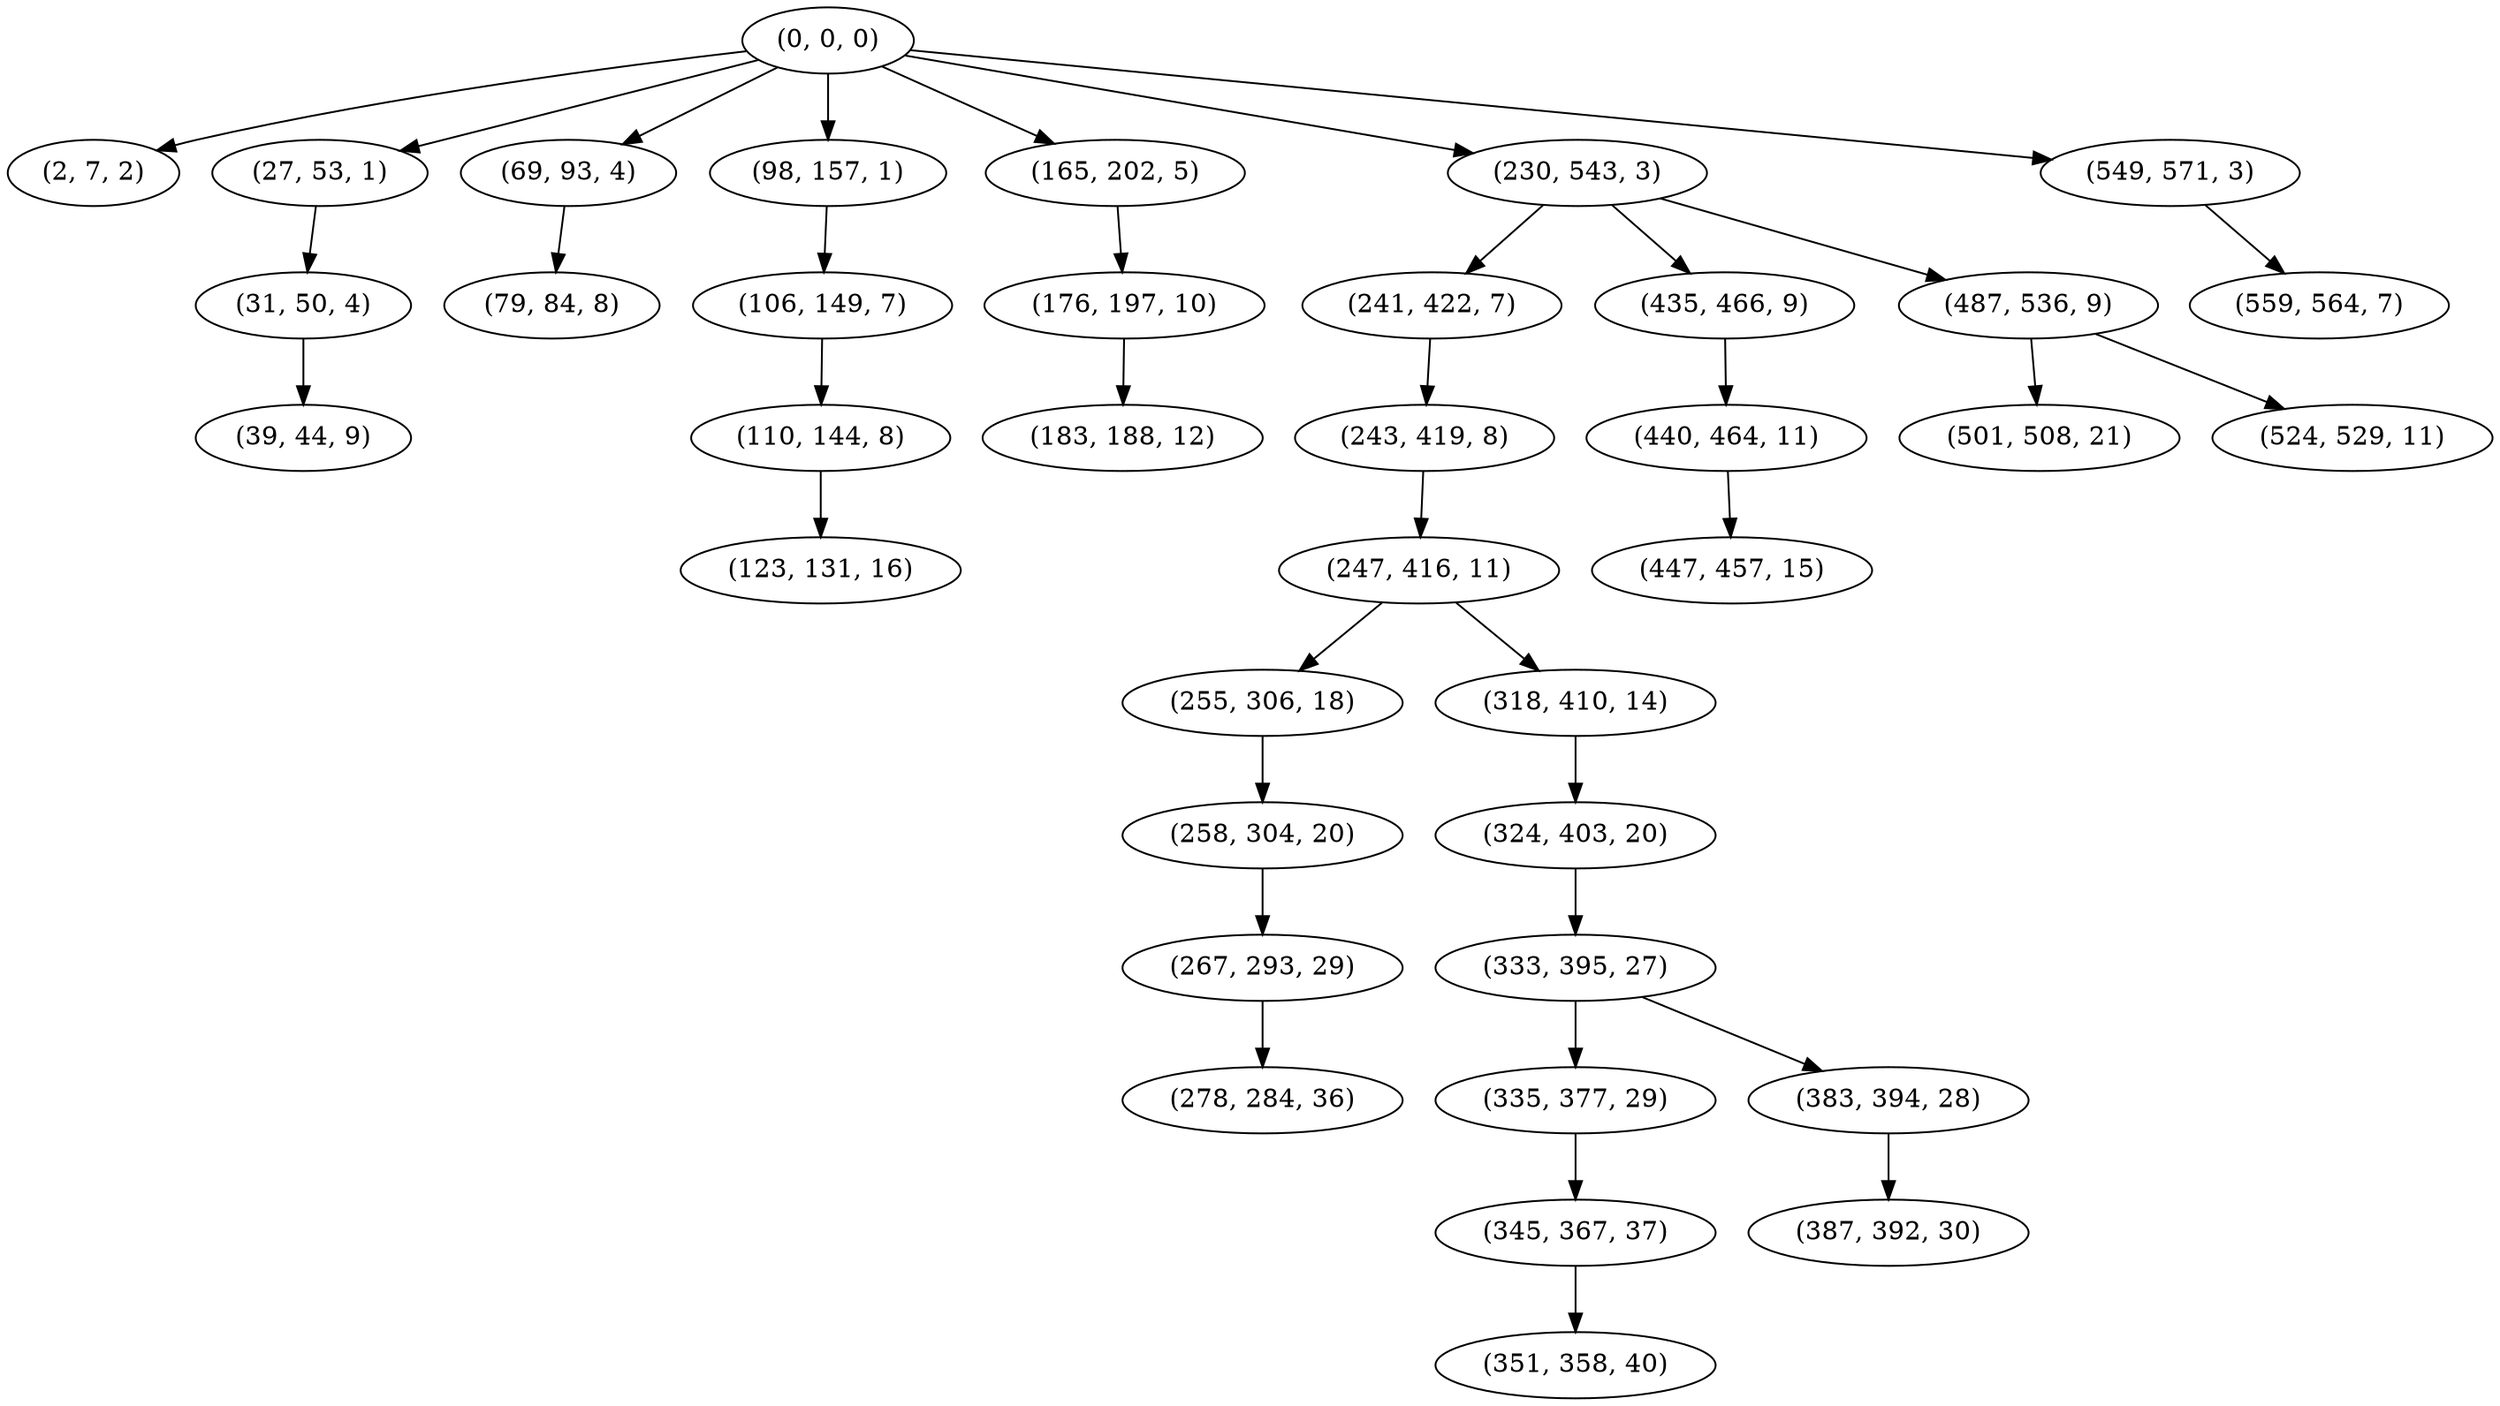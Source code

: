 digraph tree {
    "(0, 0, 0)";
    "(2, 7, 2)";
    "(27, 53, 1)";
    "(31, 50, 4)";
    "(39, 44, 9)";
    "(69, 93, 4)";
    "(79, 84, 8)";
    "(98, 157, 1)";
    "(106, 149, 7)";
    "(110, 144, 8)";
    "(123, 131, 16)";
    "(165, 202, 5)";
    "(176, 197, 10)";
    "(183, 188, 12)";
    "(230, 543, 3)";
    "(241, 422, 7)";
    "(243, 419, 8)";
    "(247, 416, 11)";
    "(255, 306, 18)";
    "(258, 304, 20)";
    "(267, 293, 29)";
    "(278, 284, 36)";
    "(318, 410, 14)";
    "(324, 403, 20)";
    "(333, 395, 27)";
    "(335, 377, 29)";
    "(345, 367, 37)";
    "(351, 358, 40)";
    "(383, 394, 28)";
    "(387, 392, 30)";
    "(435, 466, 9)";
    "(440, 464, 11)";
    "(447, 457, 15)";
    "(487, 536, 9)";
    "(501, 508, 21)";
    "(524, 529, 11)";
    "(549, 571, 3)";
    "(559, 564, 7)";
    "(0, 0, 0)" -> "(2, 7, 2)";
    "(0, 0, 0)" -> "(27, 53, 1)";
    "(0, 0, 0)" -> "(69, 93, 4)";
    "(0, 0, 0)" -> "(98, 157, 1)";
    "(0, 0, 0)" -> "(165, 202, 5)";
    "(0, 0, 0)" -> "(230, 543, 3)";
    "(0, 0, 0)" -> "(549, 571, 3)";
    "(27, 53, 1)" -> "(31, 50, 4)";
    "(31, 50, 4)" -> "(39, 44, 9)";
    "(69, 93, 4)" -> "(79, 84, 8)";
    "(98, 157, 1)" -> "(106, 149, 7)";
    "(106, 149, 7)" -> "(110, 144, 8)";
    "(110, 144, 8)" -> "(123, 131, 16)";
    "(165, 202, 5)" -> "(176, 197, 10)";
    "(176, 197, 10)" -> "(183, 188, 12)";
    "(230, 543, 3)" -> "(241, 422, 7)";
    "(230, 543, 3)" -> "(435, 466, 9)";
    "(230, 543, 3)" -> "(487, 536, 9)";
    "(241, 422, 7)" -> "(243, 419, 8)";
    "(243, 419, 8)" -> "(247, 416, 11)";
    "(247, 416, 11)" -> "(255, 306, 18)";
    "(247, 416, 11)" -> "(318, 410, 14)";
    "(255, 306, 18)" -> "(258, 304, 20)";
    "(258, 304, 20)" -> "(267, 293, 29)";
    "(267, 293, 29)" -> "(278, 284, 36)";
    "(318, 410, 14)" -> "(324, 403, 20)";
    "(324, 403, 20)" -> "(333, 395, 27)";
    "(333, 395, 27)" -> "(335, 377, 29)";
    "(333, 395, 27)" -> "(383, 394, 28)";
    "(335, 377, 29)" -> "(345, 367, 37)";
    "(345, 367, 37)" -> "(351, 358, 40)";
    "(383, 394, 28)" -> "(387, 392, 30)";
    "(435, 466, 9)" -> "(440, 464, 11)";
    "(440, 464, 11)" -> "(447, 457, 15)";
    "(487, 536, 9)" -> "(501, 508, 21)";
    "(487, 536, 9)" -> "(524, 529, 11)";
    "(549, 571, 3)" -> "(559, 564, 7)";
}
